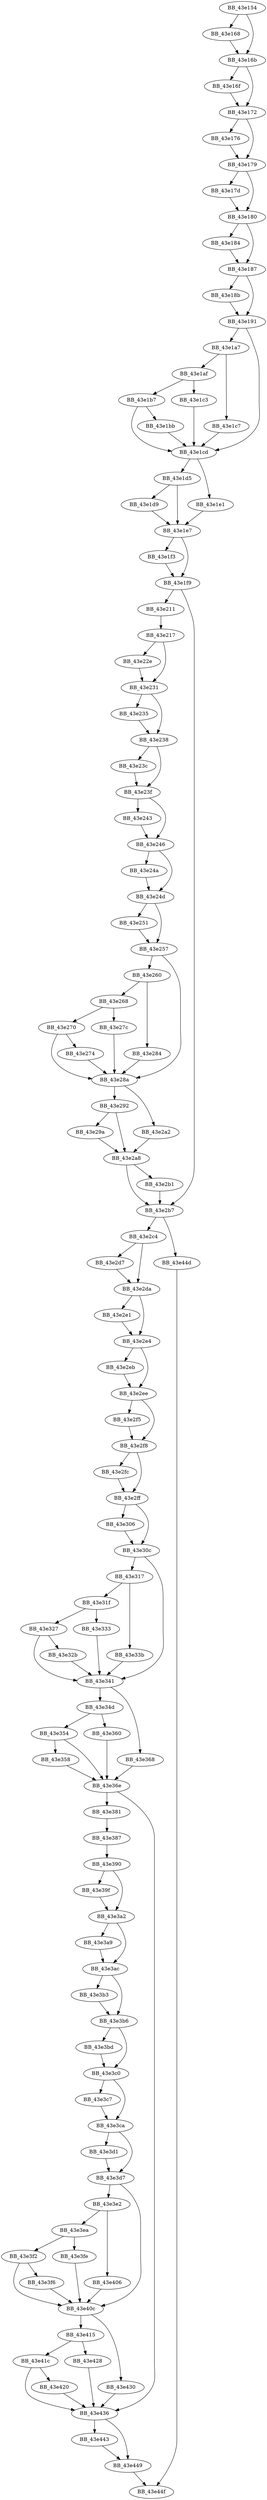DiGraph __control87{
BB_43e154->BB_43e168
BB_43e154->BB_43e16b
BB_43e168->BB_43e16b
BB_43e16b->BB_43e16f
BB_43e16b->BB_43e172
BB_43e16f->BB_43e172
BB_43e172->BB_43e176
BB_43e172->BB_43e179
BB_43e176->BB_43e179
BB_43e179->BB_43e17d
BB_43e179->BB_43e180
BB_43e17d->BB_43e180
BB_43e180->BB_43e184
BB_43e180->BB_43e187
BB_43e184->BB_43e187
BB_43e187->BB_43e18b
BB_43e187->BB_43e191
BB_43e18b->BB_43e191
BB_43e191->BB_43e1a7
BB_43e191->BB_43e1cd
BB_43e1a7->BB_43e1af
BB_43e1a7->BB_43e1c7
BB_43e1af->BB_43e1b7
BB_43e1af->BB_43e1c3
BB_43e1b7->BB_43e1bb
BB_43e1b7->BB_43e1cd
BB_43e1bb->BB_43e1cd
BB_43e1c3->BB_43e1cd
BB_43e1c7->BB_43e1cd
BB_43e1cd->BB_43e1d5
BB_43e1cd->BB_43e1e1
BB_43e1d5->BB_43e1d9
BB_43e1d5->BB_43e1e7
BB_43e1d9->BB_43e1e7
BB_43e1e1->BB_43e1e7
BB_43e1e7->BB_43e1f3
BB_43e1e7->BB_43e1f9
BB_43e1f3->BB_43e1f9
BB_43e1f9->BB_43e211
BB_43e1f9->BB_43e2b7
BB_43e211->BB_43e217
BB_43e217->BB_43e22e
BB_43e217->BB_43e231
BB_43e22e->BB_43e231
BB_43e231->BB_43e235
BB_43e231->BB_43e238
BB_43e235->BB_43e238
BB_43e238->BB_43e23c
BB_43e238->BB_43e23f
BB_43e23c->BB_43e23f
BB_43e23f->BB_43e243
BB_43e23f->BB_43e246
BB_43e243->BB_43e246
BB_43e246->BB_43e24a
BB_43e246->BB_43e24d
BB_43e24a->BB_43e24d
BB_43e24d->BB_43e251
BB_43e24d->BB_43e257
BB_43e251->BB_43e257
BB_43e257->BB_43e260
BB_43e257->BB_43e28a
BB_43e260->BB_43e268
BB_43e260->BB_43e284
BB_43e268->BB_43e270
BB_43e268->BB_43e27c
BB_43e270->BB_43e274
BB_43e270->BB_43e28a
BB_43e274->BB_43e28a
BB_43e27c->BB_43e28a
BB_43e284->BB_43e28a
BB_43e28a->BB_43e292
BB_43e28a->BB_43e2a2
BB_43e292->BB_43e29a
BB_43e292->BB_43e2a8
BB_43e29a->BB_43e2a8
BB_43e2a2->BB_43e2a8
BB_43e2a8->BB_43e2b1
BB_43e2a8->BB_43e2b7
BB_43e2b1->BB_43e2b7
BB_43e2b7->BB_43e2c4
BB_43e2b7->BB_43e44d
BB_43e2c4->BB_43e2d7
BB_43e2c4->BB_43e2da
BB_43e2d7->BB_43e2da
BB_43e2da->BB_43e2e1
BB_43e2da->BB_43e2e4
BB_43e2e1->BB_43e2e4
BB_43e2e4->BB_43e2eb
BB_43e2e4->BB_43e2ee
BB_43e2eb->BB_43e2ee
BB_43e2ee->BB_43e2f5
BB_43e2ee->BB_43e2f8
BB_43e2f5->BB_43e2f8
BB_43e2f8->BB_43e2fc
BB_43e2f8->BB_43e2ff
BB_43e2fc->BB_43e2ff
BB_43e2ff->BB_43e306
BB_43e2ff->BB_43e30c
BB_43e306->BB_43e30c
BB_43e30c->BB_43e317
BB_43e30c->BB_43e341
BB_43e317->BB_43e31f
BB_43e317->BB_43e33b
BB_43e31f->BB_43e327
BB_43e31f->BB_43e333
BB_43e327->BB_43e32b
BB_43e327->BB_43e341
BB_43e32b->BB_43e341
BB_43e333->BB_43e341
BB_43e33b->BB_43e341
BB_43e341->BB_43e34d
BB_43e341->BB_43e368
BB_43e34d->BB_43e354
BB_43e34d->BB_43e360
BB_43e354->BB_43e358
BB_43e354->BB_43e36e
BB_43e358->BB_43e36e
BB_43e360->BB_43e36e
BB_43e368->BB_43e36e
BB_43e36e->BB_43e381
BB_43e36e->BB_43e436
BB_43e381->BB_43e387
BB_43e387->BB_43e390
BB_43e390->BB_43e39f
BB_43e390->BB_43e3a2
BB_43e39f->BB_43e3a2
BB_43e3a2->BB_43e3a9
BB_43e3a2->BB_43e3ac
BB_43e3a9->BB_43e3ac
BB_43e3ac->BB_43e3b3
BB_43e3ac->BB_43e3b6
BB_43e3b3->BB_43e3b6
BB_43e3b6->BB_43e3bd
BB_43e3b6->BB_43e3c0
BB_43e3bd->BB_43e3c0
BB_43e3c0->BB_43e3c7
BB_43e3c0->BB_43e3ca
BB_43e3c7->BB_43e3ca
BB_43e3ca->BB_43e3d1
BB_43e3ca->BB_43e3d7
BB_43e3d1->BB_43e3d7
BB_43e3d7->BB_43e3e2
BB_43e3d7->BB_43e40c
BB_43e3e2->BB_43e3ea
BB_43e3e2->BB_43e406
BB_43e3ea->BB_43e3f2
BB_43e3ea->BB_43e3fe
BB_43e3f2->BB_43e3f6
BB_43e3f2->BB_43e40c
BB_43e3f6->BB_43e40c
BB_43e3fe->BB_43e40c
BB_43e406->BB_43e40c
BB_43e40c->BB_43e415
BB_43e40c->BB_43e430
BB_43e415->BB_43e41c
BB_43e415->BB_43e428
BB_43e41c->BB_43e420
BB_43e41c->BB_43e436
BB_43e420->BB_43e436
BB_43e428->BB_43e436
BB_43e430->BB_43e436
BB_43e436->BB_43e443
BB_43e436->BB_43e449
BB_43e443->BB_43e449
BB_43e449->BB_43e44f
BB_43e44d->BB_43e44f
}
